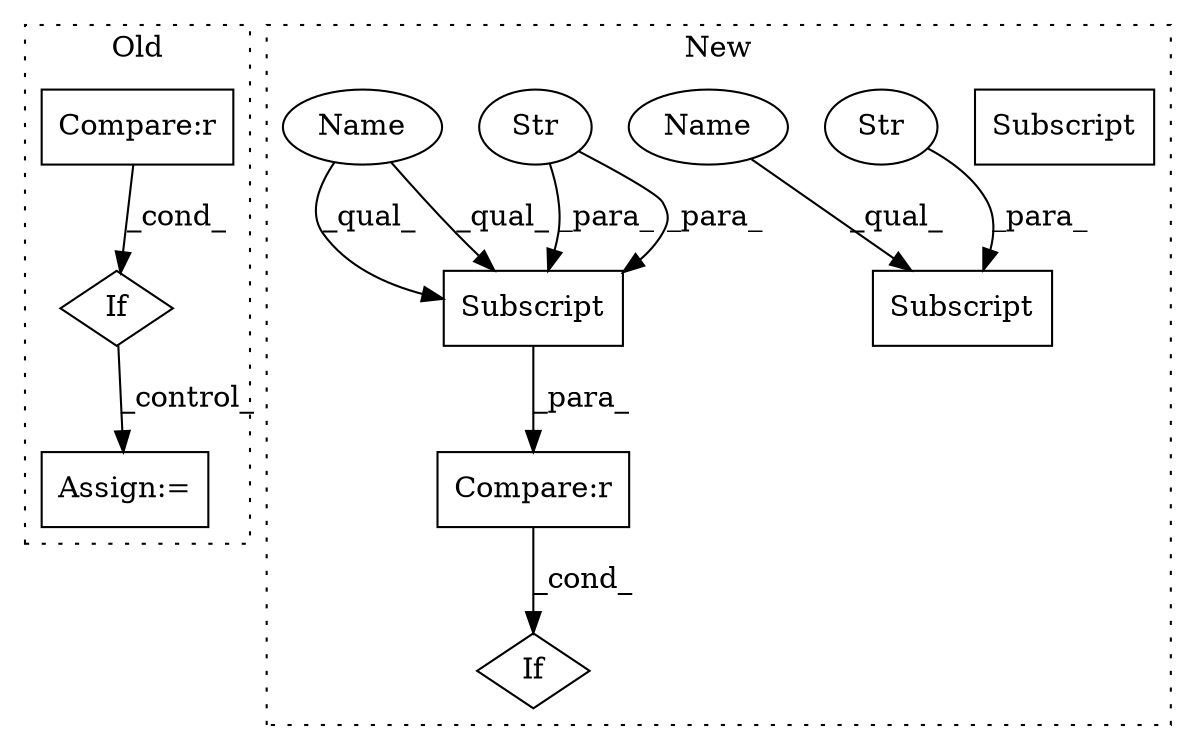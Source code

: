 digraph G {
subgraph cluster0 {
1 [label="If" a="96" s="930,995" l="3,14" shape="diamond"];
3 [label="Compare:r" a="40" s="933" l="62" shape="box"];
4 [label="Assign:=" a="68" s="1523" l="3" shape="box"];
label = "Old";
style="dotted";
}
subgraph cluster1 {
2 [label="Subscript" a="63" s="1032,0" l="25,0" shape="box"];
5 [label="Str" a="66" s="1050" l="6" shape="ellipse"];
6 [label="Compare:r" a="40" s="1032" l="108" shape="box"];
7 [label="If" a="96" s="1029,1140" l="3,14" shape="diamond"];
8 [label="Subscript" a="63" s="1328,0" l="25,0" shape="box"];
9 [label="Str" a="66" s="1346" l="6" shape="ellipse"];
10 [label="Subscript" a="63" s="1032,0" l="25,0" shape="box"];
11 [label="Name" a="87" s="1328" l="17" shape="ellipse"];
12 [label="Name" a="87" s="1032" l="17" shape="ellipse"];
label = "New";
style="dotted";
}
1 -> 4 [label="_control_"];
3 -> 1 [label="_cond_"];
5 -> 10 [label="_para_"];
5 -> 10 [label="_para_"];
6 -> 7 [label="_cond_"];
9 -> 8 [label="_para_"];
10 -> 6 [label="_para_"];
11 -> 8 [label="_qual_"];
12 -> 10 [label="_qual_"];
12 -> 10 [label="_qual_"];
}